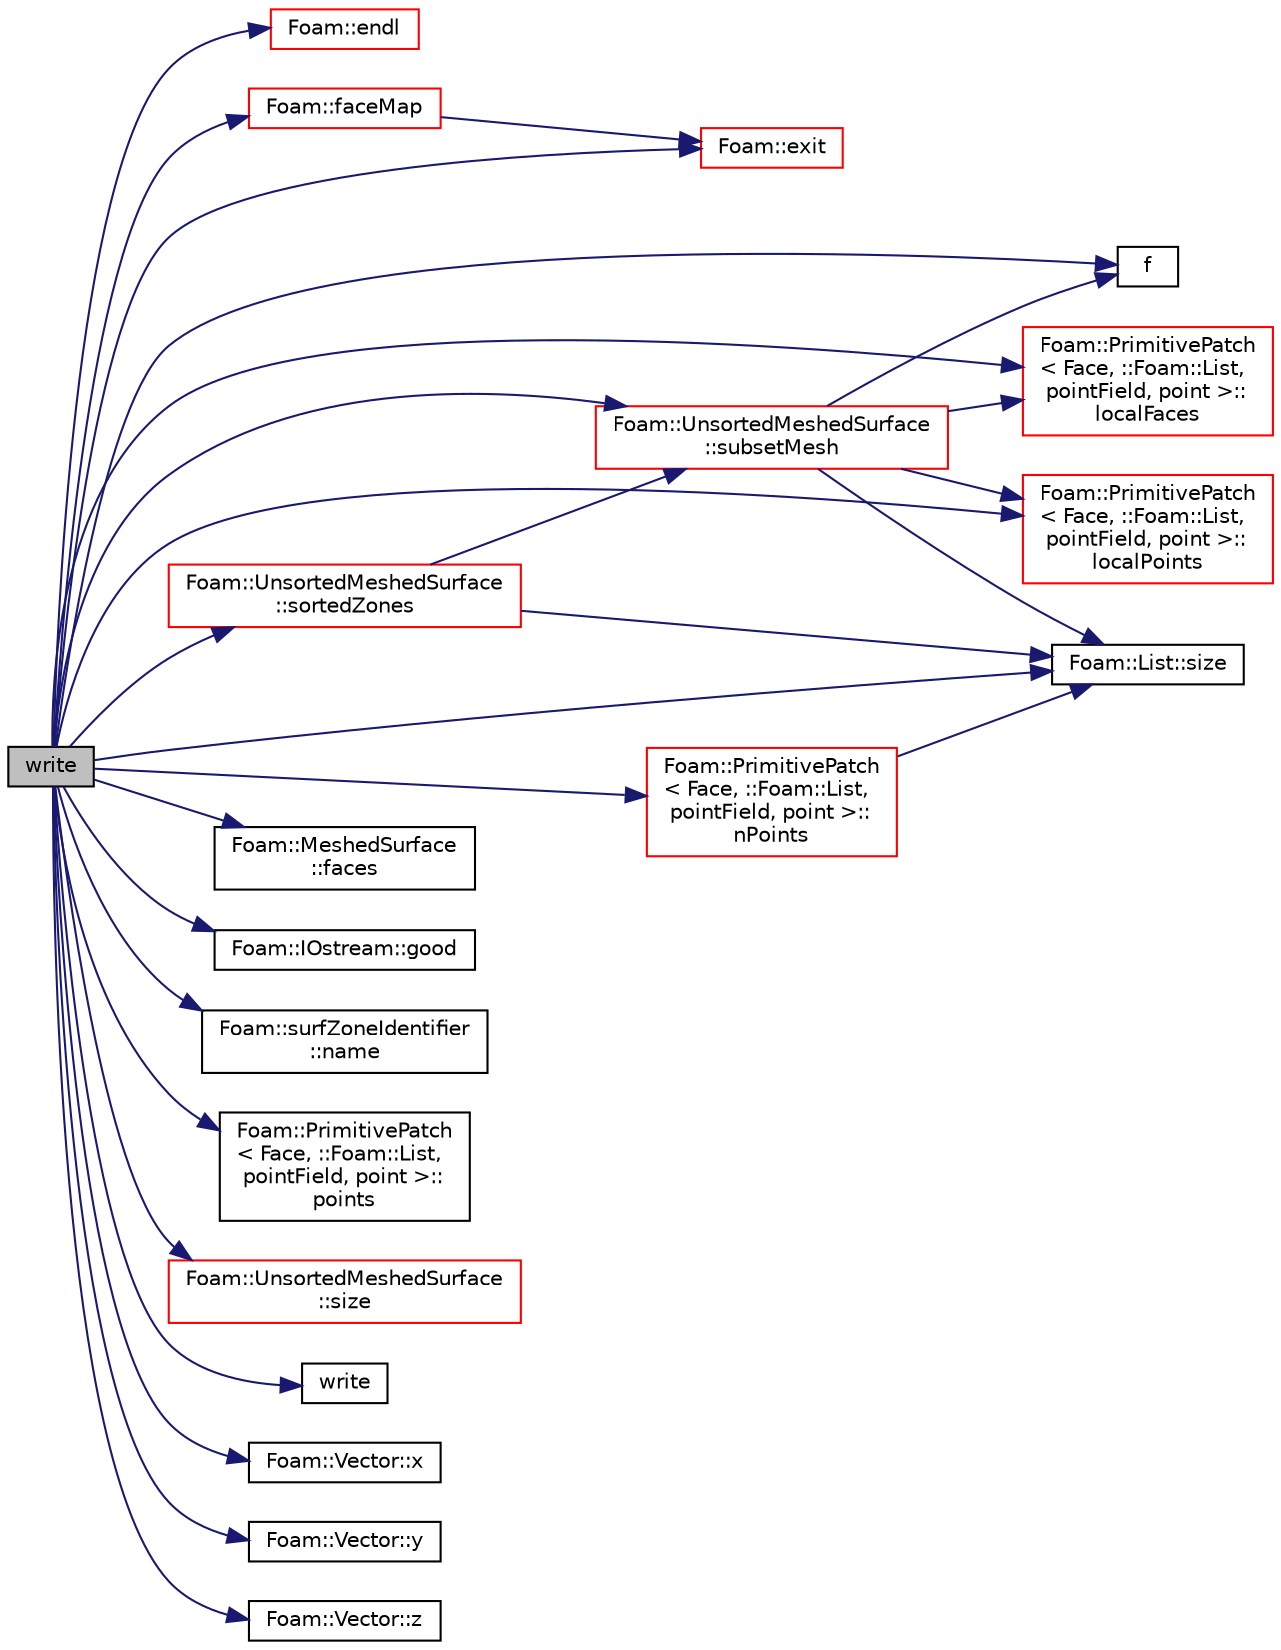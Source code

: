 digraph "write"
{
  bgcolor="transparent";
  edge [fontname="Helvetica",fontsize="10",labelfontname="Helvetica",labelfontsize="10"];
  node [fontname="Helvetica",fontsize="10",shape=record];
  rankdir="LR";
  Node234 [label="write",height=0.2,width=0.4,color="black", fillcolor="grey75", style="filled", fontcolor="black"];
  Node234 -> Node235 [color="midnightblue",fontsize="10",style="solid",fontname="Helvetica"];
  Node235 [label="Foam::endl",height=0.2,width=0.4,color="red",URL="$a21851.html#a2db8fe02a0d3909e9351bb4275b23ce4",tooltip="Add newline and flush stream. "];
  Node234 -> Node237 [color="midnightblue",fontsize="10",style="solid",fontname="Helvetica"];
  Node237 [label="Foam::exit",height=0.2,width=0.4,color="red",URL="$a21851.html#a06ca7250d8e89caf05243ec094843642"];
  Node234 -> Node284 [color="midnightblue",fontsize="10",style="solid",fontname="Helvetica"];
  Node284 [label="f",height=0.2,width=0.4,color="black",URL="$a18335.html#a888be93833ac7a23170555c69c690288"];
  Node234 -> Node285 [color="midnightblue",fontsize="10",style="solid",fontname="Helvetica"];
  Node285 [label="Foam::faceMap",height=0.2,width=0.4,color="red",URL="$a21851.html#aa77215843e964fac259ab06e68d0ee02"];
  Node285 -> Node237 [color="midnightblue",fontsize="10",style="solid",fontname="Helvetica"];
  Node234 -> Node288 [color="midnightblue",fontsize="10",style="solid",fontname="Helvetica"];
  Node288 [label="Foam::MeshedSurface\l::faces",height=0.2,width=0.4,color="black",URL="$a30833.html#a16c6d36f7c961d037a44e5c235d9aa15",tooltip="Return const access to the faces. "];
  Node234 -> Node274 [color="midnightblue",fontsize="10",style="solid",fontname="Helvetica"];
  Node274 [label="Foam::IOstream::good",height=0.2,width=0.4,color="black",URL="$a27333.html#abdcc7f96f487faadc7769afcf58fe992",tooltip="Return true if next operation might succeed. "];
  Node234 -> Node289 [color="midnightblue",fontsize="10",style="solid",fontname="Helvetica"];
  Node289 [label="Foam::PrimitivePatch\l\< Face, ::Foam::List,\l pointField, point \>::\llocalFaces",height=0.2,width=0.4,color="red",URL="$a28693.html#aa4bd29e9c9de3d53e26aa2bf2e803c60",tooltip="Return patch faces addressing into local point list. "];
  Node234 -> Node291 [color="midnightblue",fontsize="10",style="solid",fontname="Helvetica"];
  Node291 [label="Foam::PrimitivePatch\l\< Face, ::Foam::List,\l pointField, point \>::\llocalPoints",height=0.2,width=0.4,color="red",URL="$a28693.html#aca6c65ee2831bb6795149af7635640a2",tooltip="Return pointField of points in patch. "];
  Node234 -> Node293 [color="midnightblue",fontsize="10",style="solid",fontname="Helvetica"];
  Node293 [label="Foam::surfZoneIdentifier\l::name",height=0.2,width=0.4,color="black",URL="$a30973.html#acc80e00a8ac919288fb55bd14cc88bf6",tooltip="Return name. "];
  Node234 -> Node294 [color="midnightblue",fontsize="10",style="solid",fontname="Helvetica"];
  Node294 [label="Foam::PrimitivePatch\l\< Face, ::Foam::List,\l pointField, point \>::\lnPoints",height=0.2,width=0.4,color="red",URL="$a28693.html#a1c886a784a597459dbf2d9470798e9dd",tooltip="Return number of points supporting patch faces. "];
  Node294 -> Node287 [color="midnightblue",fontsize="10",style="solid",fontname="Helvetica"];
  Node287 [label="Foam::List::size",height=0.2,width=0.4,color="black",URL="$a26833.html#a8a5f6fa29bd4b500caf186f60245b384",tooltip="Override size to be inconsistent with allocated storage. "];
  Node234 -> Node295 [color="midnightblue",fontsize="10",style="solid",fontname="Helvetica"];
  Node295 [label="Foam::PrimitivePatch\l\< Face, ::Foam::List,\l pointField, point \>::\lpoints",height=0.2,width=0.4,color="black",URL="$a28693.html#aa3c7d968f31c88780c663876f64ef6a6",tooltip="Return reference to global points. "];
  Node234 -> Node287 [color="midnightblue",fontsize="10",style="solid",fontname="Helvetica"];
  Node234 -> Node296 [color="midnightblue",fontsize="10",style="solid",fontname="Helvetica"];
  Node296 [label="Foam::UnsortedMeshedSurface\l::size",height=0.2,width=0.4,color="red",URL="$a30841.html#a9facbf0a118d395c89884e45a5ca4e4b",tooltip="The surface size is the number of faces. "];
  Node234 -> Node299 [color="midnightblue",fontsize="10",style="solid",fontname="Helvetica"];
  Node299 [label="Foam::UnsortedMeshedSurface\l::sortedZones",height=0.2,width=0.4,color="red",URL="$a30841.html#a3ef52fedf8e3a917988a6f58d5fc3273",tooltip="Sort faces according to zoneIds. "];
  Node299 -> Node287 [color="midnightblue",fontsize="10",style="solid",fontname="Helvetica"];
  Node299 -> Node311 [color="midnightblue",fontsize="10",style="solid",fontname="Helvetica"];
  Node311 [label="Foam::UnsortedMeshedSurface\l::subsetMesh",height=0.2,width=0.4,color="red",URL="$a30841.html#acba617d04ddec34575e3aa56364a70fa",tooltip="Return new surface. "];
  Node311 -> Node284 [color="midnightblue",fontsize="10",style="solid",fontname="Helvetica"];
  Node311 -> Node289 [color="midnightblue",fontsize="10",style="solid",fontname="Helvetica"];
  Node311 -> Node291 [color="midnightblue",fontsize="10",style="solid",fontname="Helvetica"];
  Node311 -> Node287 [color="midnightblue",fontsize="10",style="solid",fontname="Helvetica"];
  Node234 -> Node311 [color="midnightblue",fontsize="10",style="solid",fontname="Helvetica"];
  Node234 -> Node322 [color="midnightblue",fontsize="10",style="solid",fontname="Helvetica"];
  Node322 [label="write",height=0.2,width=0.4,color="black",URL="$a20072.html#a8f30b3c2179b03a7acf273e9dea43342"];
  Node234 -> Node323 [color="midnightblue",fontsize="10",style="solid",fontname="Helvetica"];
  Node323 [label="Foam::Vector::x",height=0.2,width=0.4,color="black",URL="$a29749.html#a63327976e5a8359700064a02ae22548e"];
  Node234 -> Node324 [color="midnightblue",fontsize="10",style="solid",fontname="Helvetica"];
  Node324 [label="Foam::Vector::y",height=0.2,width=0.4,color="black",URL="$a29749.html#a1ee865f676fbac703a49c6654dd3ad74"];
  Node234 -> Node325 [color="midnightblue",fontsize="10",style="solid",fontname="Helvetica"];
  Node325 [label="Foam::Vector::z",height=0.2,width=0.4,color="black",URL="$a29749.html#a1c8320b15610de211ec70ef966581423"];
}
